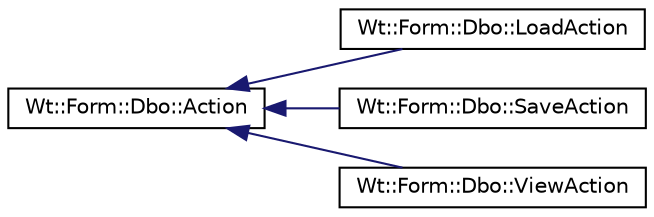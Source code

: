 digraph "Graphical Class Hierarchy"
{
 // LATEX_PDF_SIZE
  edge [fontname="Helvetica",fontsize="10",labelfontname="Helvetica",labelfontsize="10"];
  node [fontname="Helvetica",fontsize="10",shape=record];
  rankdir="LR";
  Node0 [label="Wt::Form::Dbo::Action",height=0.2,width=0.4,color="black", fillcolor="white", style="filled",URL="$classWt_1_1Form_1_1Dbo_1_1Action.html",tooltip=" "];
  Node0 -> Node1 [dir="back",color="midnightblue",fontsize="10",style="solid",fontname="Helvetica"];
  Node1 [label="Wt::Form::Dbo::LoadAction",height=0.2,width=0.4,color="black", fillcolor="white", style="filled",URL="$classWt_1_1Form_1_1Dbo_1_1LoadAction.html",tooltip=" "];
  Node0 -> Node2 [dir="back",color="midnightblue",fontsize="10",style="solid",fontname="Helvetica"];
  Node2 [label="Wt::Form::Dbo::SaveAction",height=0.2,width=0.4,color="black", fillcolor="white", style="filled",URL="$classWt_1_1Form_1_1Dbo_1_1SaveAction.html",tooltip=" "];
  Node0 -> Node3 [dir="back",color="midnightblue",fontsize="10",style="solid",fontname="Helvetica"];
  Node3 [label="Wt::Form::Dbo::ViewAction",height=0.2,width=0.4,color="black", fillcolor="white", style="filled",URL="$classWt_1_1Form_1_1Dbo_1_1ViewAction.html",tooltip=" "];
}
